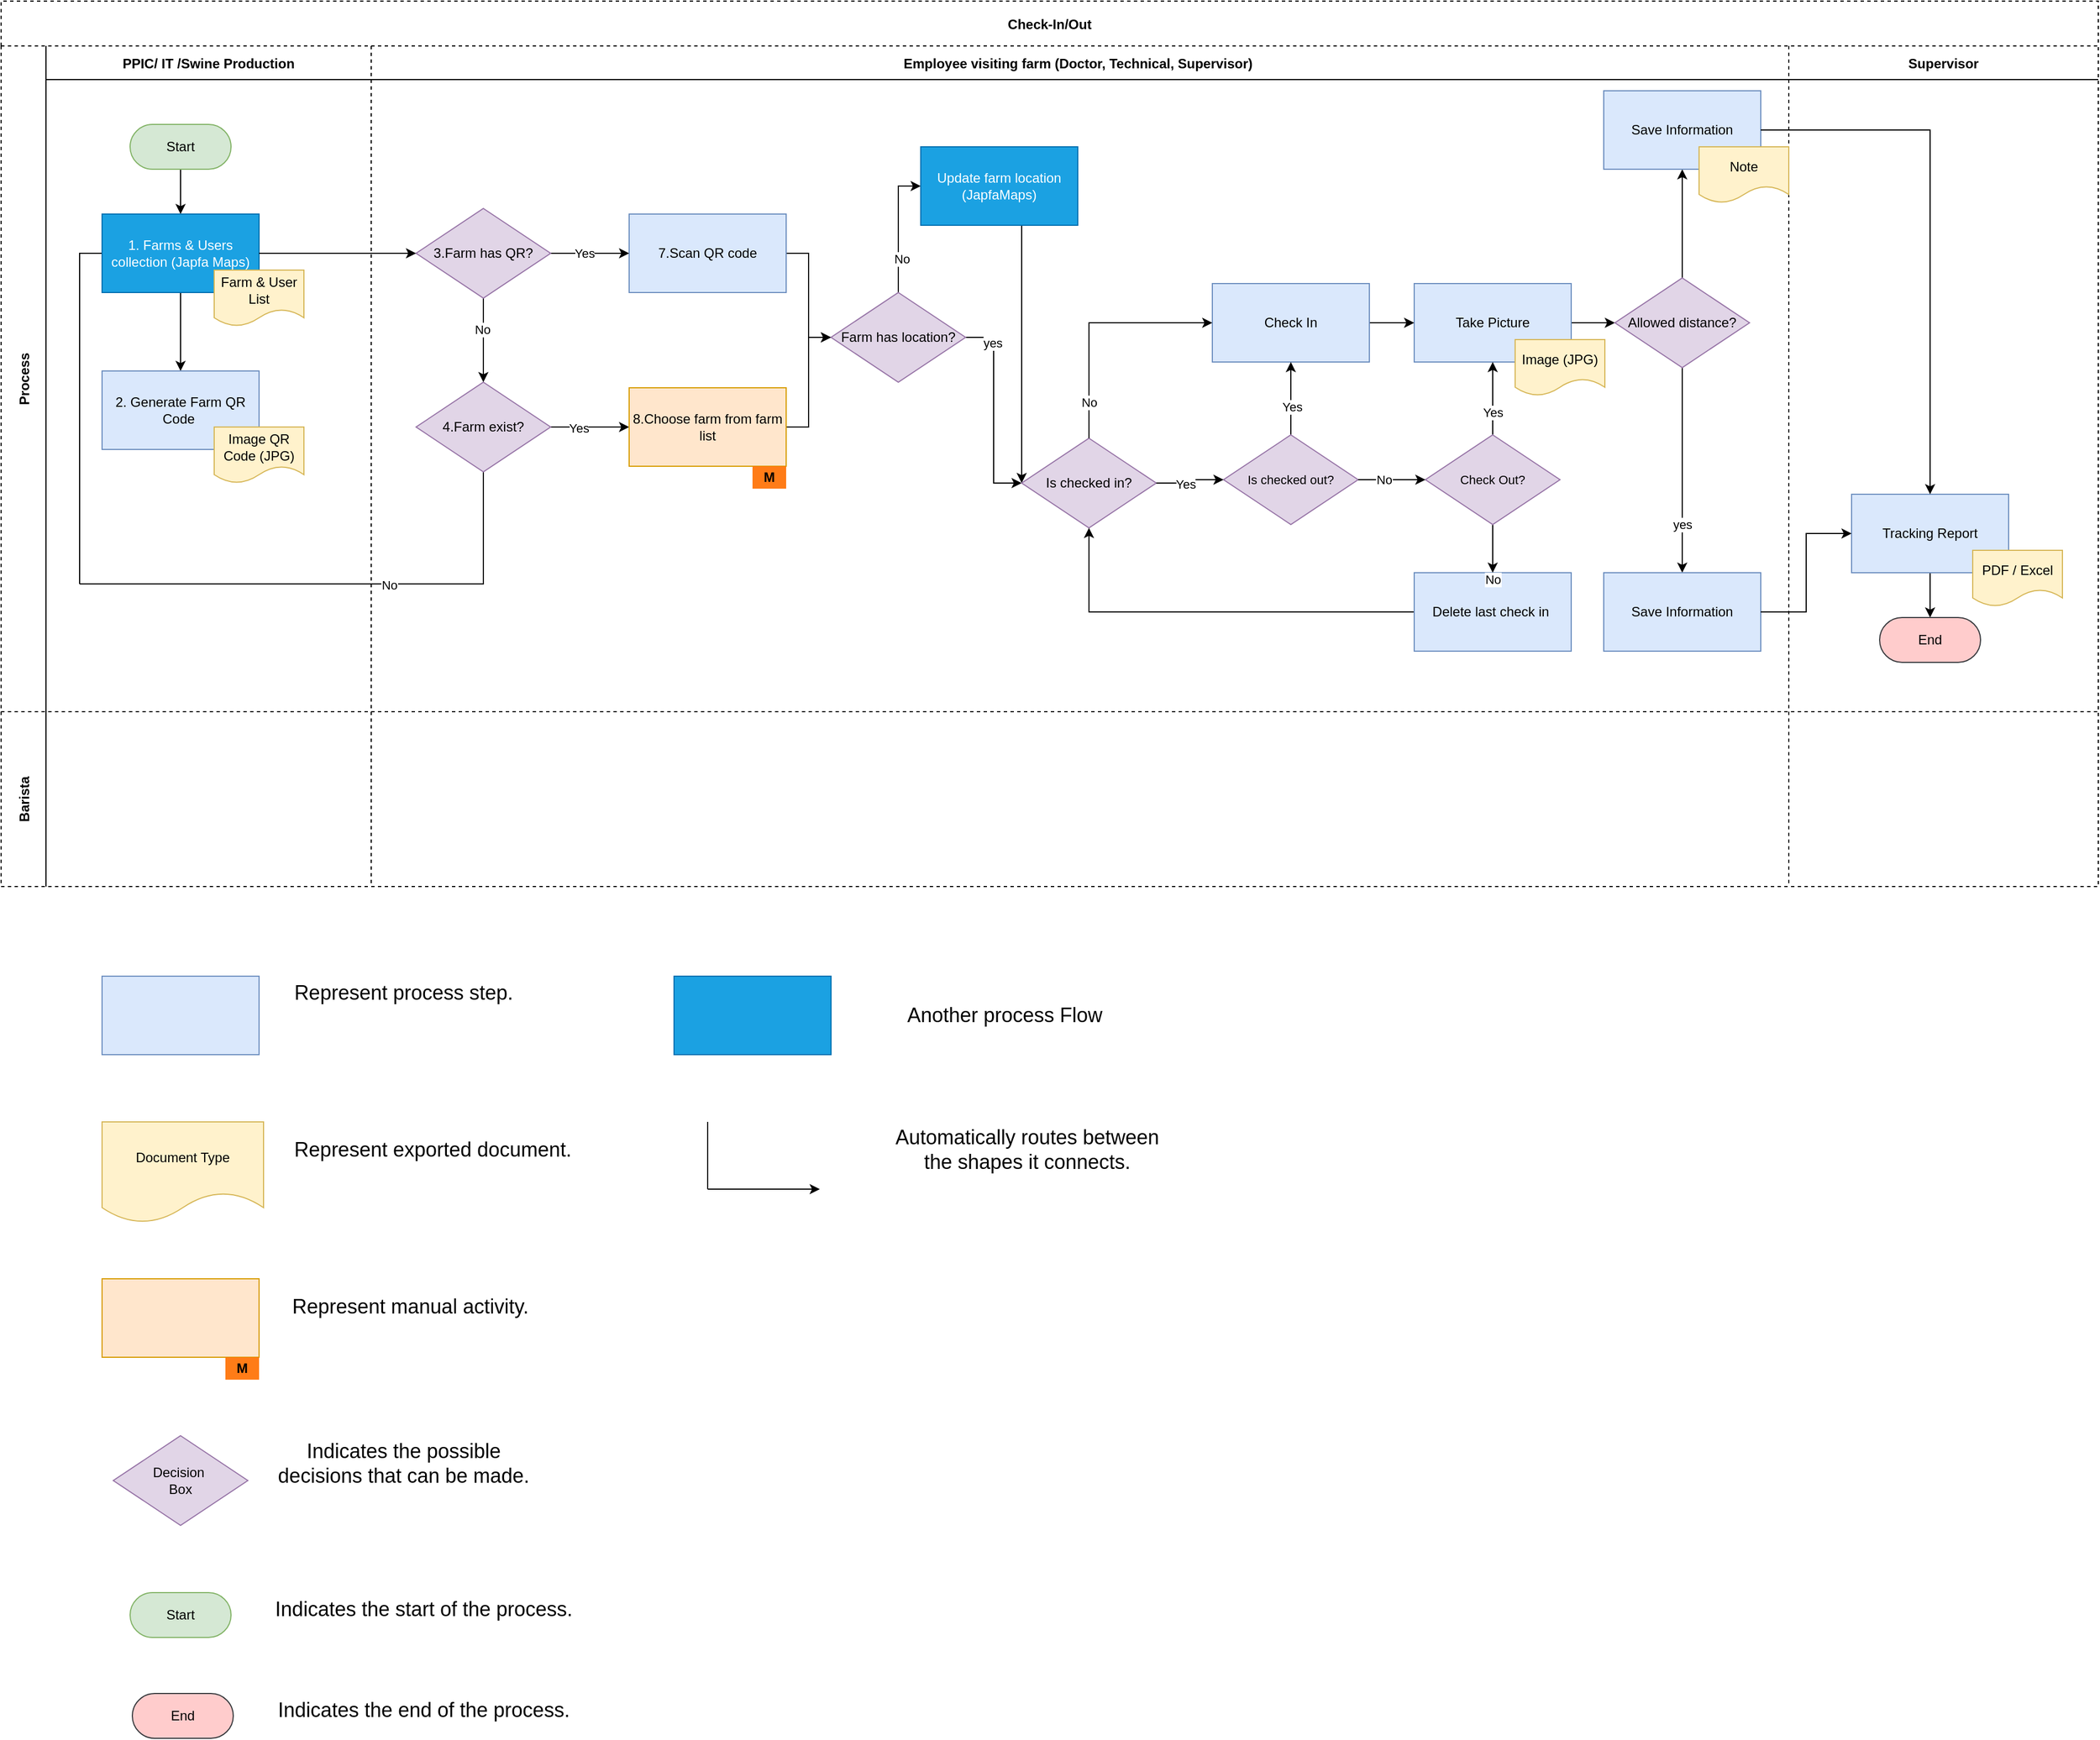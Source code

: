 <mxfile version="21.6.9" type="github">
  <diagram id="kgpKYQtTHZ0yAKxKKP6v" name="Page-1">
    <mxGraphModel dx="3249" dy="732" grid="1" gridSize="10" guides="1" tooltips="1" connect="1" arrows="1" fold="1" page="1" pageScale="2.2" pageWidth="850" pageHeight="1100" math="0" shadow="0">
      <root>
        <mxCell id="0" />
        <mxCell id="1" parent="0" />
        <mxCell id="3nuBFxr9cyL0pnOWT2aG-1" value="Check-In/Out" style="shape=table;childLayout=tableLayout;startSize=40;collapsible=0;recursiveResize=0;expand=0;fillColor=none;fontStyle=1;dashed=1;" parent="1" vertex="1">
          <mxGeometry x="-1870" y="70" width="1870" height="790" as="geometry" />
        </mxCell>
        <mxCell id="3nuBFxr9cyL0pnOWT2aG-3" value="Process" style="shape=tableRow;horizontal=0;swimlaneHead=0;swimlaneBody=0;top=0;left=0;bottom=0;right=0;fillColor=none;points=[[0,0.5],[1,0.5]];portConstraint=eastwest;startSize=40;collapsible=0;recursiveResize=0;expand=0;fontStyle=1;" parent="3nuBFxr9cyL0pnOWT2aG-1" vertex="1">
          <mxGeometry y="40" width="1870" height="594" as="geometry" />
        </mxCell>
        <mxCell id="3nuBFxr9cyL0pnOWT2aG-4" value="PPIC/ IT /Swine Production" style="swimlane;swimlaneHead=0;swimlaneBody=0;connectable=0;fillColor=none;startSize=30;collapsible=0;recursiveResize=0;expand=0;fontStyle=1;swimlaneLine=1;" parent="3nuBFxr9cyL0pnOWT2aG-3" vertex="1">
          <mxGeometry x="40" width="290" height="594" as="geometry">
            <mxRectangle width="290" height="594" as="alternateBounds" />
          </mxGeometry>
        </mxCell>
        <mxCell id="3nuBFxr9cyL0pnOWT2aG-5" style="edgeStyle=orthogonalEdgeStyle;rounded=0;orthogonalLoop=1;jettySize=auto;html=1;" parent="3nuBFxr9cyL0pnOWT2aG-4" source="3nuBFxr9cyL0pnOWT2aG-6" target="3nuBFxr9cyL0pnOWT2aG-7" edge="1">
          <mxGeometry relative="1" as="geometry" />
        </mxCell>
        <mxCell id="3nuBFxr9cyL0pnOWT2aG-6" value="Start" style="rounded=1;whiteSpace=wrap;html=1;arcSize=50;fillColor=#d5e8d4;strokeColor=#82b366;" parent="3nuBFxr9cyL0pnOWT2aG-4" vertex="1">
          <mxGeometry x="75" y="70" width="90" height="40" as="geometry" />
        </mxCell>
        <mxCell id="sVSnX-S11ZfNezMlboSL-76" style="edgeStyle=orthogonalEdgeStyle;rounded=0;orthogonalLoop=1;jettySize=auto;html=1;entryX=0.5;entryY=0;entryDx=0;entryDy=0;" parent="3nuBFxr9cyL0pnOWT2aG-4" source="3nuBFxr9cyL0pnOWT2aG-7" target="sVSnX-S11ZfNezMlboSL-9" edge="1">
          <mxGeometry relative="1" as="geometry" />
        </mxCell>
        <mxCell id="kr7aLMGyzbLssGQmq3jx-32" style="edgeStyle=orthogonalEdgeStyle;rounded=0;orthogonalLoop=1;jettySize=auto;html=1;endArrow=none;endFill=0;" edge="1" parent="3nuBFxr9cyL0pnOWT2aG-4" source="3nuBFxr9cyL0pnOWT2aG-7">
          <mxGeometry relative="1" as="geometry">
            <mxPoint x="30" y="480" as="targetPoint" />
          </mxGeometry>
        </mxCell>
        <mxCell id="3nuBFxr9cyL0pnOWT2aG-7" value="1. Farms &amp;amp; Users collection (Japfa Maps)" style="rounded=0;whiteSpace=wrap;html=1;fillColor=#1ba1e2;strokeColor=#006EAF;fontColor=#ffffff;" parent="3nuBFxr9cyL0pnOWT2aG-4" vertex="1">
          <mxGeometry x="50" y="150" width="140" height="70" as="geometry" />
        </mxCell>
        <mxCell id="3nuBFxr9cyL0pnOWT2aG-21" value="Farm &amp;amp; User List" style="shape=document;whiteSpace=wrap;html=1;boundedLbl=1;fillColor=#fff2cc;strokeColor=#d6b656;" parent="3nuBFxr9cyL0pnOWT2aG-4" vertex="1">
          <mxGeometry x="150" y="200" width="80" height="50" as="geometry" />
        </mxCell>
        <mxCell id="sVSnX-S11ZfNezMlboSL-9" value="2. Generate Farm QR Code&amp;nbsp;" style="rounded=0;whiteSpace=wrap;html=1;fillColor=#dae8fc;strokeColor=#6c8ebf;" parent="3nuBFxr9cyL0pnOWT2aG-4" vertex="1">
          <mxGeometry x="50" y="290" width="140" height="70" as="geometry" />
        </mxCell>
        <mxCell id="sVSnX-S11ZfNezMlboSL-75" value="Image QR Code (JPG)" style="shape=document;whiteSpace=wrap;html=1;boundedLbl=1;fillColor=#fff2cc;strokeColor=#d6b656;" parent="3nuBFxr9cyL0pnOWT2aG-4" vertex="1">
          <mxGeometry x="150" y="340" width="80" height="50" as="geometry" />
        </mxCell>
        <mxCell id="3nuBFxr9cyL0pnOWT2aG-8" value="Employee visiting farm (Doctor, Technical, Supervisor) " style="swimlane;swimlaneHead=0;swimlaneBody=0;connectable=0;fillColor=none;startSize=30;collapsible=0;recursiveResize=0;expand=0;fontStyle=1;swimlaneLine=1;" parent="3nuBFxr9cyL0pnOWT2aG-3" vertex="1">
          <mxGeometry x="330" width="1264" height="594" as="geometry">
            <mxRectangle width="1264" height="594" as="alternateBounds" />
          </mxGeometry>
        </mxCell>
        <mxCell id="kr7aLMGyzbLssGQmq3jx-5" style="edgeStyle=orthogonalEdgeStyle;rounded=0;orthogonalLoop=1;jettySize=auto;html=1;entryX=0;entryY=0.5;entryDx=0;entryDy=0;" edge="1" parent="3nuBFxr9cyL0pnOWT2aG-8" source="sVSnX-S11ZfNezMlboSL-19" target="sVSnX-S11ZfNezMlboSL-48">
          <mxGeometry relative="1" as="geometry" />
        </mxCell>
        <mxCell id="sVSnX-S11ZfNezMlboSL-19" value="7.Scan QR code" style="rounded=0;whiteSpace=wrap;html=1;fillColor=#dae8fc;strokeColor=#6c8ebf;" parent="3nuBFxr9cyL0pnOWT2aG-8" vertex="1">
          <mxGeometry x="230" y="150" width="140" height="70" as="geometry" />
        </mxCell>
        <mxCell id="sVSnX-S11ZfNezMlboSL-102" style="edgeStyle=orthogonalEdgeStyle;rounded=0;orthogonalLoop=1;jettySize=auto;html=1;entryX=0;entryY=0.5;entryDx=0;entryDy=0;fontSize=11;" parent="3nuBFxr9cyL0pnOWT2aG-8" source="sVSnX-S11ZfNezMlboSL-26" target="sVSnX-S11ZfNezMlboSL-101" edge="1">
          <mxGeometry relative="1" as="geometry" />
        </mxCell>
        <mxCell id="sVSnX-S11ZfNezMlboSL-139" value="Yes" style="edgeLabel;html=1;align=center;verticalAlign=middle;resizable=0;points=[];fontSize=11;" parent="sVSnX-S11ZfNezMlboSL-102" vertex="1" connectable="0">
          <mxGeometry x="-0.296" y="-1" relative="1" as="geometry">
            <mxPoint as="offset" />
          </mxGeometry>
        </mxCell>
        <mxCell id="215ix36uU6ksKPvgHEUG-4" style="edgeStyle=orthogonalEdgeStyle;rounded=0;orthogonalLoop=1;jettySize=auto;html=1;endArrow=none;endFill=0;" parent="3nuBFxr9cyL0pnOWT2aG-8" source="sVSnX-S11ZfNezMlboSL-26" edge="1">
          <mxGeometry relative="1" as="geometry">
            <Array as="points">
              <mxPoint x="100" y="420" />
              <mxPoint x="100" y="420" />
            </Array>
            <mxPoint x="-260" y="480" as="targetPoint" />
          </mxGeometry>
        </mxCell>
        <mxCell id="215ix36uU6ksKPvgHEUG-5" value="No" style="edgeLabel;html=1;align=center;verticalAlign=middle;resizable=0;points=[];" parent="215ix36uU6ksKPvgHEUG-4" vertex="1" connectable="0">
          <mxGeometry x="-0.2" y="1" relative="1" as="geometry">
            <mxPoint as="offset" />
          </mxGeometry>
        </mxCell>
        <mxCell id="sVSnX-S11ZfNezMlboSL-26" value="4.Farm exist?" style="rhombus;whiteSpace=wrap;html=1;labelBorderColor=none;sketch=0;strokeWidth=1;fillColor=#e1d5e7;strokeColor=#9673a6;" parent="3nuBFxr9cyL0pnOWT2aG-8" vertex="1">
          <mxGeometry x="40" y="300" width="120" height="80" as="geometry" />
        </mxCell>
        <mxCell id="kr7aLMGyzbLssGQmq3jx-7" style="edgeStyle=orthogonalEdgeStyle;rounded=0;orthogonalLoop=1;jettySize=auto;html=1;entryX=0;entryY=0.5;entryDx=0;entryDy=0;" edge="1" parent="3nuBFxr9cyL0pnOWT2aG-8" source="sVSnX-S11ZfNezMlboSL-48" target="sVSnX-S11ZfNezMlboSL-190">
          <mxGeometry relative="1" as="geometry" />
        </mxCell>
        <mxCell id="kr7aLMGyzbLssGQmq3jx-8" value="No" style="edgeLabel;html=1;align=center;verticalAlign=middle;resizable=0;points=[];" vertex="1" connectable="0" parent="kr7aLMGyzbLssGQmq3jx-7">
          <mxGeometry x="-0.481" y="-3" relative="1" as="geometry">
            <mxPoint as="offset" />
          </mxGeometry>
        </mxCell>
        <mxCell id="kr7aLMGyzbLssGQmq3jx-11" style="edgeStyle=orthogonalEdgeStyle;rounded=0;orthogonalLoop=1;jettySize=auto;html=1;entryX=0;entryY=0.5;entryDx=0;entryDy=0;" edge="1" parent="3nuBFxr9cyL0pnOWT2aG-8" source="sVSnX-S11ZfNezMlboSL-48" target="sVSnX-S11ZfNezMlboSL-15">
          <mxGeometry relative="1" as="geometry" />
        </mxCell>
        <mxCell id="kr7aLMGyzbLssGQmq3jx-17" value="yes" style="edgeLabel;html=1;align=center;verticalAlign=middle;resizable=0;points=[];" vertex="1" connectable="0" parent="kr7aLMGyzbLssGQmq3jx-11">
          <mxGeometry x="-0.667" y="-1" relative="1" as="geometry">
            <mxPoint as="offset" />
          </mxGeometry>
        </mxCell>
        <mxCell id="sVSnX-S11ZfNezMlboSL-48" value="Farm has location?" style="rhombus;whiteSpace=wrap;html=1;labelBorderColor=none;sketch=0;strokeWidth=1;fillColor=#e1d5e7;strokeColor=#9673a6;" parent="3nuBFxr9cyL0pnOWT2aG-8" vertex="1">
          <mxGeometry x="410" y="220" width="120" height="80" as="geometry" />
        </mxCell>
        <mxCell id="sVSnX-S11ZfNezMlboSL-71" style="edgeStyle=orthogonalEdgeStyle;rounded=0;orthogonalLoop=1;jettySize=auto;html=1;entryX=0;entryY=0.5;entryDx=0;entryDy=0;" parent="3nuBFxr9cyL0pnOWT2aG-8" source="sVSnX-S11ZfNezMlboSL-57" target="sVSnX-S11ZfNezMlboSL-19" edge="1">
          <mxGeometry relative="1" as="geometry" />
        </mxCell>
        <mxCell id="sVSnX-S11ZfNezMlboSL-72" value="Yes" style="edgeLabel;html=1;align=center;verticalAlign=middle;resizable=0;points=[];" parent="sVSnX-S11ZfNezMlboSL-71" vertex="1" connectable="0">
          <mxGeometry x="-0.149" relative="1" as="geometry">
            <mxPoint as="offset" />
          </mxGeometry>
        </mxCell>
        <mxCell id="sVSnX-S11ZfNezMlboSL-137" style="edgeStyle=orthogonalEdgeStyle;rounded=0;orthogonalLoop=1;jettySize=auto;html=1;entryX=0.5;entryY=0;entryDx=0;entryDy=0;fontSize=11;" parent="3nuBFxr9cyL0pnOWT2aG-8" source="sVSnX-S11ZfNezMlboSL-57" target="sVSnX-S11ZfNezMlboSL-26" edge="1">
          <mxGeometry relative="1" as="geometry" />
        </mxCell>
        <mxCell id="sVSnX-S11ZfNezMlboSL-138" value="No" style="edgeLabel;html=1;align=center;verticalAlign=middle;resizable=0;points=[];fontSize=11;" parent="sVSnX-S11ZfNezMlboSL-137" vertex="1" connectable="0">
          <mxGeometry x="-0.25" y="-1" relative="1" as="geometry">
            <mxPoint as="offset" />
          </mxGeometry>
        </mxCell>
        <mxCell id="sVSnX-S11ZfNezMlboSL-57" value="3.Farm has QR?" style="rhombus;whiteSpace=wrap;html=1;labelBorderColor=none;sketch=0;strokeWidth=1;fillColor=#e1d5e7;strokeColor=#9673a6;" parent="3nuBFxr9cyL0pnOWT2aG-8" vertex="1">
          <mxGeometry x="40" y="145" width="120" height="80" as="geometry" />
        </mxCell>
        <mxCell id="kr7aLMGyzbLssGQmq3jx-6" style="edgeStyle=orthogonalEdgeStyle;rounded=0;orthogonalLoop=1;jettySize=auto;html=1;entryX=0;entryY=0.5;entryDx=0;entryDy=0;" edge="1" parent="3nuBFxr9cyL0pnOWT2aG-8" source="sVSnX-S11ZfNezMlboSL-101" target="sVSnX-S11ZfNezMlboSL-48">
          <mxGeometry relative="1" as="geometry" />
        </mxCell>
        <mxCell id="sVSnX-S11ZfNezMlboSL-101" value="8.Choose farm from farm list" style="rounded=0;whiteSpace=wrap;html=1;fillColor=#ffe6cc;strokeColor=#d79b00;" parent="3nuBFxr9cyL0pnOWT2aG-8" vertex="1">
          <mxGeometry x="230" y="305" width="140" height="70" as="geometry" />
        </mxCell>
        <mxCell id="kr7aLMGyzbLssGQmq3jx-15" style="edgeStyle=orthogonalEdgeStyle;rounded=0;orthogonalLoop=1;jettySize=auto;html=1;entryX=0;entryY=0.5;entryDx=0;entryDy=0;" edge="1" parent="3nuBFxr9cyL0pnOWT2aG-8" source="sVSnX-S11ZfNezMlboSL-190" target="sVSnX-S11ZfNezMlboSL-15">
          <mxGeometry relative="1" as="geometry">
            <Array as="points">
              <mxPoint x="580" y="260" />
            </Array>
          </mxGeometry>
        </mxCell>
        <mxCell id="sVSnX-S11ZfNezMlboSL-190" value="Update farm location (JapfaMaps)" style="rounded=0;whiteSpace=wrap;html=1;fillColor=#1ba1e2;strokeColor=#006EAF;fontColor=#ffffff;" parent="3nuBFxr9cyL0pnOWT2aG-8" vertex="1">
          <mxGeometry x="490" y="90" width="140" height="70" as="geometry" />
        </mxCell>
        <mxCell id="snKlPP_Cd-e8GY4ZODhW-5" value="&lt;b&gt;M&lt;/b&gt;" style="rounded=0;whiteSpace=wrap;html=1;fillColor=#FF7C17;fillStyle=solid;strokeColor=none;" parent="3nuBFxr9cyL0pnOWT2aG-8" vertex="1">
          <mxGeometry x="340" y="375" width="30" height="20" as="geometry" />
        </mxCell>
        <mxCell id="sVSnX-S11ZfNezMlboSL-15" value="Is checked in?" style="rhombus;whiteSpace=wrap;html=1;labelBorderColor=none;sketch=0;strokeWidth=1;fillColor=#e1d5e7;strokeColor=#9673a6;" parent="3nuBFxr9cyL0pnOWT2aG-8" vertex="1">
          <mxGeometry x="580" y="350" width="120" height="80" as="geometry" />
        </mxCell>
        <mxCell id="kr7aLMGyzbLssGQmq3jx-18" style="edgeStyle=orthogonalEdgeStyle;rounded=0;orthogonalLoop=1;jettySize=auto;html=1;entryX=0;entryY=0.5;entryDx=0;entryDy=0;" edge="1" parent="3nuBFxr9cyL0pnOWT2aG-8" source="sVSnX-S11ZfNezMlboSL-22" target="sVSnX-S11ZfNezMlboSL-31">
          <mxGeometry relative="1" as="geometry" />
        </mxCell>
        <mxCell id="sVSnX-S11ZfNezMlboSL-22" value="Take Picture" style="rounded=0;whiteSpace=wrap;html=1;fillColor=#dae8fc;strokeColor=#6c8ebf;" parent="3nuBFxr9cyL0pnOWT2aG-8" vertex="1">
          <mxGeometry x="930" y="212" width="140" height="70" as="geometry" />
        </mxCell>
        <mxCell id="sVSnX-S11ZfNezMlboSL-158" style="edgeStyle=orthogonalEdgeStyle;rounded=0;orthogonalLoop=1;jettySize=auto;html=1;entryX=0;entryY=0.5;entryDx=0;entryDy=0;fontSize=11;" parent="3nuBFxr9cyL0pnOWT2aG-8" source="sVSnX-S11ZfNezMlboSL-109" target="sVSnX-S11ZfNezMlboSL-22" edge="1">
          <mxGeometry relative="1" as="geometry" />
        </mxCell>
        <mxCell id="sVSnX-S11ZfNezMlboSL-109" value="Check In" style="rounded=0;whiteSpace=wrap;html=1;fillColor=#dae8fc;strokeColor=#6c8ebf;" parent="3nuBFxr9cyL0pnOWT2aG-8" vertex="1">
          <mxGeometry x="750" y="212" width="140" height="70" as="geometry" />
        </mxCell>
        <mxCell id="sVSnX-S11ZfNezMlboSL-184" style="edgeStyle=orthogonalEdgeStyle;rounded=0;orthogonalLoop=1;jettySize=auto;html=1;fontSize=11;entryX=0;entryY=0.5;entryDx=0;entryDy=0;" parent="3nuBFxr9cyL0pnOWT2aG-8" source="sVSnX-S11ZfNezMlboSL-15" target="sVSnX-S11ZfNezMlboSL-109" edge="1">
          <mxGeometry relative="1" as="geometry">
            <Array as="points">
              <mxPoint x="640" y="247" />
            </Array>
            <mxPoint x="1020" y="212" as="targetPoint" />
          </mxGeometry>
        </mxCell>
        <mxCell id="Pvqd0WklEzp56SBGsrRN-7" value="No" style="edgeLabel;html=1;align=center;verticalAlign=middle;resizable=0;points=[];" parent="sVSnX-S11ZfNezMlboSL-184" vertex="1" connectable="0">
          <mxGeometry x="-0.695" relative="1" as="geometry">
            <mxPoint as="offset" />
          </mxGeometry>
        </mxCell>
        <mxCell id="Pvqd0WklEzp56SBGsrRN-8" style="edgeStyle=orthogonalEdgeStyle;rounded=0;orthogonalLoop=1;jettySize=auto;html=1;entryX=0.5;entryY=1;entryDx=0;entryDy=0;" parent="3nuBFxr9cyL0pnOWT2aG-8" source="sVSnX-S11ZfNezMlboSL-173" target="sVSnX-S11ZfNezMlboSL-15" edge="1">
          <mxGeometry relative="1" as="geometry" />
        </mxCell>
        <mxCell id="sVSnX-S11ZfNezMlboSL-173" value="Delete last check in&amp;nbsp;" style="rounded=0;whiteSpace=wrap;html=1;fillColor=#dae8fc;strokeColor=#6c8ebf;" parent="3nuBFxr9cyL0pnOWT2aG-8" vertex="1">
          <mxGeometry x="930" y="470" width="140" height="70" as="geometry" />
        </mxCell>
        <mxCell id="sVSnX-S11ZfNezMlboSL-180" style="edgeStyle=orthogonalEdgeStyle;rounded=0;orthogonalLoop=1;jettySize=auto;html=1;entryX=0.5;entryY=1;entryDx=0;entryDy=0;fontSize=11;" parent="3nuBFxr9cyL0pnOWT2aG-8" source="sVSnX-S11ZfNezMlboSL-179" target="sVSnX-S11ZfNezMlboSL-109" edge="1">
          <mxGeometry relative="1" as="geometry" />
        </mxCell>
        <mxCell id="sVSnX-S11ZfNezMlboSL-187" value="Yes" style="edgeLabel;html=1;align=center;verticalAlign=middle;resizable=0;points=[];fontSize=11;" parent="sVSnX-S11ZfNezMlboSL-180" vertex="1" connectable="0">
          <mxGeometry x="-0.224" y="-1" relative="1" as="geometry">
            <mxPoint as="offset" />
          </mxGeometry>
        </mxCell>
        <mxCell id="sVSnX-S11ZfNezMlboSL-179" value="&lt;span style=&quot;font-size: 11px;&quot;&gt;Is checked out?&lt;/span&gt;" style="rhombus;whiteSpace=wrap;html=1;labelBorderColor=none;sketch=0;strokeWidth=1;fillColor=#e1d5e7;strokeColor=#9673a6;" parent="3nuBFxr9cyL0pnOWT2aG-8" vertex="1">
          <mxGeometry x="760" y="347" width="120" height="80" as="geometry" />
        </mxCell>
        <mxCell id="sVSnX-S11ZfNezMlboSL-181" style="edgeStyle=orthogonalEdgeStyle;rounded=0;orthogonalLoop=1;jettySize=auto;html=1;entryX=0;entryY=0.5;entryDx=0;entryDy=0;fontSize=11;" parent="3nuBFxr9cyL0pnOWT2aG-8" source="sVSnX-S11ZfNezMlboSL-15" target="sVSnX-S11ZfNezMlboSL-179" edge="1">
          <mxGeometry relative="1" as="geometry" />
        </mxCell>
        <mxCell id="sVSnX-S11ZfNezMlboSL-185" value="Yes" style="edgeLabel;html=1;align=center;verticalAlign=middle;resizable=0;points=[];fontSize=11;" parent="sVSnX-S11ZfNezMlboSL-181" vertex="1" connectable="0">
          <mxGeometry x="-0.19" y="-1" relative="1" as="geometry">
            <mxPoint as="offset" />
          </mxGeometry>
        </mxCell>
        <mxCell id="sVSnX-S11ZfNezMlboSL-198" value="Image (JPG)" style="shape=document;whiteSpace=wrap;html=1;boundedLbl=1;fillColor=#fff2cc;strokeColor=#d6b656;" parent="3nuBFxr9cyL0pnOWT2aG-8" vertex="1">
          <mxGeometry x="1020" y="262" width="80" height="50" as="geometry" />
        </mxCell>
        <mxCell id="Pvqd0WklEzp56SBGsrRN-12" style="edgeStyle=orthogonalEdgeStyle;rounded=0;orthogonalLoop=1;jettySize=auto;html=1;entryX=0.5;entryY=1;entryDx=0;entryDy=0;" parent="3nuBFxr9cyL0pnOWT2aG-8" source="Pvqd0WklEzp56SBGsrRN-9" target="sVSnX-S11ZfNezMlboSL-22" edge="1">
          <mxGeometry relative="1" as="geometry" />
        </mxCell>
        <mxCell id="Pvqd0WklEzp56SBGsrRN-13" value="Yes" style="edgeLabel;html=1;align=center;verticalAlign=middle;resizable=0;points=[];" parent="Pvqd0WklEzp56SBGsrRN-12" vertex="1" connectable="0">
          <mxGeometry x="0.25" y="-1" relative="1" as="geometry">
            <mxPoint x="-1" y="20" as="offset" />
          </mxGeometry>
        </mxCell>
        <mxCell id="Pvqd0WklEzp56SBGsrRN-15" style="edgeStyle=orthogonalEdgeStyle;rounded=0;orthogonalLoop=1;jettySize=auto;html=1;entryX=0.5;entryY=0;entryDx=0;entryDy=0;" parent="3nuBFxr9cyL0pnOWT2aG-8" source="Pvqd0WklEzp56SBGsrRN-9" target="sVSnX-S11ZfNezMlboSL-173" edge="1">
          <mxGeometry relative="1" as="geometry" />
        </mxCell>
        <mxCell id="Pvqd0WklEzp56SBGsrRN-16" value="No" style="edgeLabel;html=1;align=center;verticalAlign=middle;resizable=0;points=[];" parent="Pvqd0WklEzp56SBGsrRN-15" vertex="1" connectable="0">
          <mxGeometry x="-0.683" relative="1" as="geometry">
            <mxPoint y="42" as="offset" />
          </mxGeometry>
        </mxCell>
        <mxCell id="Pvqd0WklEzp56SBGsrRN-9" value="&lt;span style=&quot;font-size: 11px;&quot;&gt;Check Out?&lt;/span&gt;" style="rhombus;whiteSpace=wrap;html=1;labelBorderColor=none;sketch=0;strokeWidth=1;fillColor=#e1d5e7;strokeColor=#9673a6;" parent="3nuBFxr9cyL0pnOWT2aG-8" vertex="1">
          <mxGeometry x="940" y="347" width="120" height="80" as="geometry" />
        </mxCell>
        <mxCell id="Pvqd0WklEzp56SBGsrRN-10" style="edgeStyle=orthogonalEdgeStyle;rounded=0;orthogonalLoop=1;jettySize=auto;html=1;entryX=0;entryY=0.5;entryDx=0;entryDy=0;" parent="3nuBFxr9cyL0pnOWT2aG-8" source="sVSnX-S11ZfNezMlboSL-179" target="Pvqd0WklEzp56SBGsrRN-9" edge="1">
          <mxGeometry relative="1" as="geometry" />
        </mxCell>
        <mxCell id="Pvqd0WklEzp56SBGsrRN-11" value="No" style="edgeLabel;html=1;align=center;verticalAlign=middle;resizable=0;points=[];" parent="Pvqd0WklEzp56SBGsrRN-10" vertex="1" connectable="0">
          <mxGeometry x="-0.25" relative="1" as="geometry">
            <mxPoint as="offset" />
          </mxGeometry>
        </mxCell>
        <mxCell id="kr7aLMGyzbLssGQmq3jx-20" style="edgeStyle=orthogonalEdgeStyle;rounded=0;orthogonalLoop=1;jettySize=auto;html=1;entryX=0.5;entryY=0;entryDx=0;entryDy=0;" edge="1" parent="3nuBFxr9cyL0pnOWT2aG-8" source="sVSnX-S11ZfNezMlboSL-31" target="sVSnX-S11ZfNezMlboSL-45">
          <mxGeometry relative="1" as="geometry" />
        </mxCell>
        <mxCell id="kr7aLMGyzbLssGQmq3jx-22" value="yes" style="edgeLabel;html=1;align=center;verticalAlign=middle;resizable=0;points=[];" vertex="1" connectable="0" parent="kr7aLMGyzbLssGQmq3jx-20">
          <mxGeometry x="0.53" relative="1" as="geometry">
            <mxPoint as="offset" />
          </mxGeometry>
        </mxCell>
        <mxCell id="kr7aLMGyzbLssGQmq3jx-27" style="edgeStyle=orthogonalEdgeStyle;rounded=0;orthogonalLoop=1;jettySize=auto;html=1;entryX=0.5;entryY=1;entryDx=0;entryDy=0;" edge="1" parent="3nuBFxr9cyL0pnOWT2aG-8" source="sVSnX-S11ZfNezMlboSL-31" target="kr7aLMGyzbLssGQmq3jx-24">
          <mxGeometry relative="1" as="geometry" />
        </mxCell>
        <mxCell id="sVSnX-S11ZfNezMlboSL-31" value="Allowed distance?" style="rhombus;whiteSpace=wrap;html=1;labelBorderColor=none;sketch=0;strokeWidth=1;fillColor=#e1d5e7;strokeColor=#9673a6;" parent="3nuBFxr9cyL0pnOWT2aG-8" vertex="1">
          <mxGeometry x="1109" y="207" width="120" height="80" as="geometry" />
        </mxCell>
        <mxCell id="sVSnX-S11ZfNezMlboSL-45" value="Save Information" style="rounded=0;whiteSpace=wrap;html=1;fillColor=#dae8fc;strokeColor=#6c8ebf;" parent="3nuBFxr9cyL0pnOWT2aG-8" vertex="1">
          <mxGeometry x="1099" y="470" width="140" height="70" as="geometry" />
        </mxCell>
        <mxCell id="kr7aLMGyzbLssGQmq3jx-24" value="Save Information" style="rounded=0;whiteSpace=wrap;html=1;fillColor=#dae8fc;strokeColor=#6c8ebf;" vertex="1" parent="3nuBFxr9cyL0pnOWT2aG-8">
          <mxGeometry x="1099" y="40" width="140" height="70" as="geometry" />
        </mxCell>
        <mxCell id="kr7aLMGyzbLssGQmq3jx-25" value="Note" style="shape=document;whiteSpace=wrap;html=1;boundedLbl=1;fillColor=#fff2cc;strokeColor=#d6b656;" vertex="1" parent="3nuBFxr9cyL0pnOWT2aG-8">
          <mxGeometry x="1184" y="90" width="80" height="50" as="geometry" />
        </mxCell>
        <mxCell id="3nuBFxr9cyL0pnOWT2aG-11" value="Supervisor" style="swimlane;swimlaneHead=0;swimlaneBody=0;connectable=0;fillColor=none;startSize=30;collapsible=0;recursiveResize=0;expand=0;fontStyle=1;" parent="3nuBFxr9cyL0pnOWT2aG-3" vertex="1">
          <mxGeometry x="1594" width="276" height="594" as="geometry">
            <mxRectangle width="276" height="594" as="alternateBounds" />
          </mxGeometry>
        </mxCell>
        <mxCell id="sVSnX-S11ZfNezMlboSL-200" style="edgeStyle=orthogonalEdgeStyle;rounded=0;orthogonalLoop=1;jettySize=auto;html=1;entryX=0.5;entryY=0;entryDx=0;entryDy=0;fontSize=12;" parent="3nuBFxr9cyL0pnOWT2aG-11" source="sVSnX-S11ZfNezMlboSL-54" target="sVSnX-S11ZfNezMlboSL-199" edge="1">
          <mxGeometry relative="1" as="geometry" />
        </mxCell>
        <mxCell id="sVSnX-S11ZfNezMlboSL-54" value="Tracking Report" style="rounded=0;whiteSpace=wrap;html=1;fillColor=#dae8fc;strokeColor=#6c8ebf;" parent="3nuBFxr9cyL0pnOWT2aG-11" vertex="1">
          <mxGeometry x="56" y="400" width="140" height="70" as="geometry" />
        </mxCell>
        <mxCell id="sVSnX-S11ZfNezMlboSL-56" value="PDF / Excel" style="shape=document;whiteSpace=wrap;html=1;boundedLbl=1;fillColor=#fff2cc;strokeColor=#d6b656;" parent="3nuBFxr9cyL0pnOWT2aG-11" vertex="1">
          <mxGeometry x="164" y="450" width="80" height="50" as="geometry" />
        </mxCell>
        <mxCell id="sVSnX-S11ZfNezMlboSL-199" value="End" style="rounded=1;whiteSpace=wrap;html=1;arcSize=50;fillColor=#ffcccc;strokeColor=#36393d;" parent="3nuBFxr9cyL0pnOWT2aG-11" vertex="1">
          <mxGeometry x="81" y="510" width="90" height="40" as="geometry" />
        </mxCell>
        <mxCell id="sVSnX-S11ZfNezMlboSL-70" style="edgeStyle=orthogonalEdgeStyle;rounded=0;orthogonalLoop=1;jettySize=auto;html=1;entryX=0;entryY=0.5;entryDx=0;entryDy=0;" parent="3nuBFxr9cyL0pnOWT2aG-3" source="3nuBFxr9cyL0pnOWT2aG-7" target="sVSnX-S11ZfNezMlboSL-57" edge="1">
          <mxGeometry relative="1" as="geometry">
            <mxPoint x="350" y="185" as="targetPoint" />
          </mxGeometry>
        </mxCell>
        <mxCell id="kr7aLMGyzbLssGQmq3jx-21" style="edgeStyle=orthogonalEdgeStyle;rounded=0;orthogonalLoop=1;jettySize=auto;html=1;entryX=0;entryY=0.5;entryDx=0;entryDy=0;" edge="1" parent="3nuBFxr9cyL0pnOWT2aG-3" source="sVSnX-S11ZfNezMlboSL-45" target="sVSnX-S11ZfNezMlboSL-54">
          <mxGeometry relative="1" as="geometry" />
        </mxCell>
        <mxCell id="kr7aLMGyzbLssGQmq3jx-28" style="edgeStyle=orthogonalEdgeStyle;rounded=0;orthogonalLoop=1;jettySize=auto;html=1;entryX=0.5;entryY=0;entryDx=0;entryDy=0;" edge="1" parent="3nuBFxr9cyL0pnOWT2aG-3" source="kr7aLMGyzbLssGQmq3jx-24" target="sVSnX-S11ZfNezMlboSL-54">
          <mxGeometry relative="1" as="geometry" />
        </mxCell>
        <mxCell id="3nuBFxr9cyL0pnOWT2aG-15" value="Barista" style="shape=tableRow;horizontal=0;swimlaneHead=0;swimlaneBody=0;top=0;left=0;bottom=0;right=0;fillColor=none;points=[[0,0.5],[1,0.5]];portConstraint=eastwest;startSize=40;collapsible=0;recursiveResize=0;expand=0;fontStyle=1;" parent="3nuBFxr9cyL0pnOWT2aG-1" vertex="1">
          <mxGeometry y="634" width="1870" height="156" as="geometry" />
        </mxCell>
        <mxCell id="3nuBFxr9cyL0pnOWT2aG-16" value="" style="swimlane;swimlaneHead=0;swimlaneBody=0;connectable=0;fillColor=none;startSize=0;collapsible=0;recursiveResize=0;expand=0;fontStyle=1;" parent="3nuBFxr9cyL0pnOWT2aG-15" vertex="1">
          <mxGeometry x="40" width="290" height="156" as="geometry">
            <mxRectangle width="290" height="156" as="alternateBounds" />
          </mxGeometry>
        </mxCell>
        <mxCell id="3nuBFxr9cyL0pnOWT2aG-18" value="" style="swimlane;swimlaneHead=0;swimlaneBody=0;connectable=0;fillColor=none;startSize=0;collapsible=0;recursiveResize=0;expand=0;fontStyle=1;" parent="3nuBFxr9cyL0pnOWT2aG-15" vertex="1">
          <mxGeometry x="330" width="1264" height="156" as="geometry">
            <mxRectangle width="1264" height="156" as="alternateBounds" />
          </mxGeometry>
        </mxCell>
        <mxCell id="3nuBFxr9cyL0pnOWT2aG-23" value="" style="swimlane;swimlaneHead=0;swimlaneBody=0;connectable=0;fillColor=none;startSize=0;collapsible=0;recursiveResize=0;expand=0;fontStyle=1;" parent="3nuBFxr9cyL0pnOWT2aG-15" vertex="1">
          <mxGeometry x="1594" width="276" height="156" as="geometry">
            <mxRectangle width="276" height="156" as="alternateBounds" />
          </mxGeometry>
        </mxCell>
        <mxCell id="EkozvVM3r3no3VzvKKDz-1" value="" style="rounded=0;whiteSpace=wrap;html=1;fillColor=#dae8fc;strokeColor=#6c8ebf;" parent="1" vertex="1">
          <mxGeometry x="-1780" y="940" width="140" height="70" as="geometry" />
        </mxCell>
        <mxCell id="EkozvVM3r3no3VzvKKDz-2" value="Represent process step." style="text;html=1;strokeColor=none;fillColor=none;align=center;verticalAlign=middle;whiteSpace=wrap;rounded=0;fontSize=18;" parent="1" vertex="1">
          <mxGeometry x="-1616" y="940" width="210" height="30" as="geometry" />
        </mxCell>
        <mxCell id="EkozvVM3r3no3VzvKKDz-3" value="Document Type" style="shape=document;whiteSpace=wrap;html=1;boundedLbl=1;fillColor=#fff2cc;strokeColor=#d6b656;" parent="1" vertex="1">
          <mxGeometry x="-1780" y="1070" width="144" height="90" as="geometry" />
        </mxCell>
        <mxCell id="EkozvVM3r3no3VzvKKDz-4" value="Represent exported document." style="text;html=1;strokeColor=none;fillColor=none;align=center;verticalAlign=middle;whiteSpace=wrap;rounded=0;fontSize=18;" parent="1" vertex="1">
          <mxGeometry x="-1610" y="1080" width="250" height="30" as="geometry" />
        </mxCell>
        <mxCell id="EkozvVM3r3no3VzvKKDz-5" value="" style="rounded=0;whiteSpace=wrap;html=1;fillColor=#ffe6cc;strokeColor=#d79b00;" parent="1" vertex="1">
          <mxGeometry x="-1780" y="1210" width="140" height="70" as="geometry" />
        </mxCell>
        <mxCell id="EkozvVM3r3no3VzvKKDz-6" value="&lt;b&gt;M&lt;/b&gt;" style="rounded=0;whiteSpace=wrap;html=1;fillColor=#FF7C17;fillStyle=solid;strokeColor=none;" parent="1" vertex="1">
          <mxGeometry x="-1670" y="1280" width="30" height="20" as="geometry" />
        </mxCell>
        <mxCell id="EkozvVM3r3no3VzvKKDz-7" value="Represent manual activity." style="text;html=1;strokeColor=none;fillColor=none;align=center;verticalAlign=middle;whiteSpace=wrap;rounded=0;fontSize=18;" parent="1" vertex="1">
          <mxGeometry x="-1630" y="1220" width="250" height="30" as="geometry" />
        </mxCell>
        <mxCell id="EkozvVM3r3no3VzvKKDz-8" value="Decision&amp;nbsp;&lt;br&gt;Box" style="rhombus;whiteSpace=wrap;html=1;labelBorderColor=none;sketch=0;strokeWidth=1;fillColor=#e1d5e7;strokeColor=#9673a6;" parent="1" vertex="1">
          <mxGeometry x="-1770" y="1350" width="120" height="80" as="geometry" />
        </mxCell>
        <mxCell id="EkozvVM3r3no3VzvKKDz-9" value="Indicates the possible decisions that can be made." style="text;html=1;strokeColor=none;fillColor=none;align=center;verticalAlign=middle;whiteSpace=wrap;rounded=0;fontSize=18;" parent="1" vertex="1">
          <mxGeometry x="-1636" y="1360" width="250" height="30" as="geometry" />
        </mxCell>
        <mxCell id="EkozvVM3r3no3VzvKKDz-10" value="Start" style="rounded=1;whiteSpace=wrap;html=1;arcSize=50;fillColor=#d5e8d4;strokeColor=#82b366;" parent="1" vertex="1">
          <mxGeometry x="-1755" y="1490" width="90" height="40" as="geometry" />
        </mxCell>
        <mxCell id="EkozvVM3r3no3VzvKKDz-11" value="Indicates the start of the process." style="text;html=1;strokeColor=none;fillColor=none;align=center;verticalAlign=middle;whiteSpace=wrap;rounded=0;fontSize=18;" parent="1" vertex="1">
          <mxGeometry x="-1636" y="1490" width="286" height="30" as="geometry" />
        </mxCell>
        <mxCell id="EkozvVM3r3no3VzvKKDz-12" value="End" style="rounded=1;whiteSpace=wrap;html=1;arcSize=50;fillColor=#ffcccc;strokeColor=#36393d;" parent="1" vertex="1">
          <mxGeometry x="-1753" y="1580" width="90" height="40" as="geometry" />
        </mxCell>
        <mxCell id="EkozvVM3r3no3VzvKKDz-13" value="Indicates the end of the process." style="text;html=1;strokeColor=none;fillColor=none;align=center;verticalAlign=middle;whiteSpace=wrap;rounded=0;fontSize=18;" parent="1" vertex="1">
          <mxGeometry x="-1636" y="1580" width="286" height="30" as="geometry" />
        </mxCell>
        <mxCell id="EkozvVM3r3no3VzvKKDz-14" value="" style="endArrow=classic;html=1;rounded=0;fontSize=18;" parent="1" edge="1">
          <mxGeometry width="50" height="50" relative="1" as="geometry">
            <mxPoint x="-1240" y="1130" as="sourcePoint" />
            <mxPoint x="-1140" y="1130" as="targetPoint" />
          </mxGeometry>
        </mxCell>
        <mxCell id="EkozvVM3r3no3VzvKKDz-15" value="" style="endArrow=none;html=1;rounded=0;fontSize=18;" parent="1" edge="1">
          <mxGeometry width="50" height="50" relative="1" as="geometry">
            <mxPoint x="-1240" y="1130" as="sourcePoint" />
            <mxPoint x="-1240" y="1070" as="targetPoint" />
          </mxGeometry>
        </mxCell>
        <mxCell id="EkozvVM3r3no3VzvKKDz-16" value="Automatically routes between the shapes it connects." style="text;html=1;strokeColor=none;fillColor=none;align=center;verticalAlign=middle;whiteSpace=wrap;rounded=0;fontSize=18;" parent="1" vertex="1">
          <mxGeometry x="-1080" y="1080" width="250" height="30" as="geometry" />
        </mxCell>
        <mxCell id="kr7aLMGyzbLssGQmq3jx-30" value="" style="rounded=0;whiteSpace=wrap;html=1;fillColor=#1ba1e2;strokeColor=#006EAF;fontColor=#ffffff;" vertex="1" parent="1">
          <mxGeometry x="-1270" y="940" width="140" height="70" as="geometry" />
        </mxCell>
        <mxCell id="kr7aLMGyzbLssGQmq3jx-31" value="Another process Flow" style="text;html=1;strokeColor=none;fillColor=none;align=center;verticalAlign=middle;whiteSpace=wrap;rounded=0;fontSize=18;" vertex="1" parent="1">
          <mxGeometry x="-1080" y="960" width="210" height="30" as="geometry" />
        </mxCell>
      </root>
    </mxGraphModel>
  </diagram>
</mxfile>
